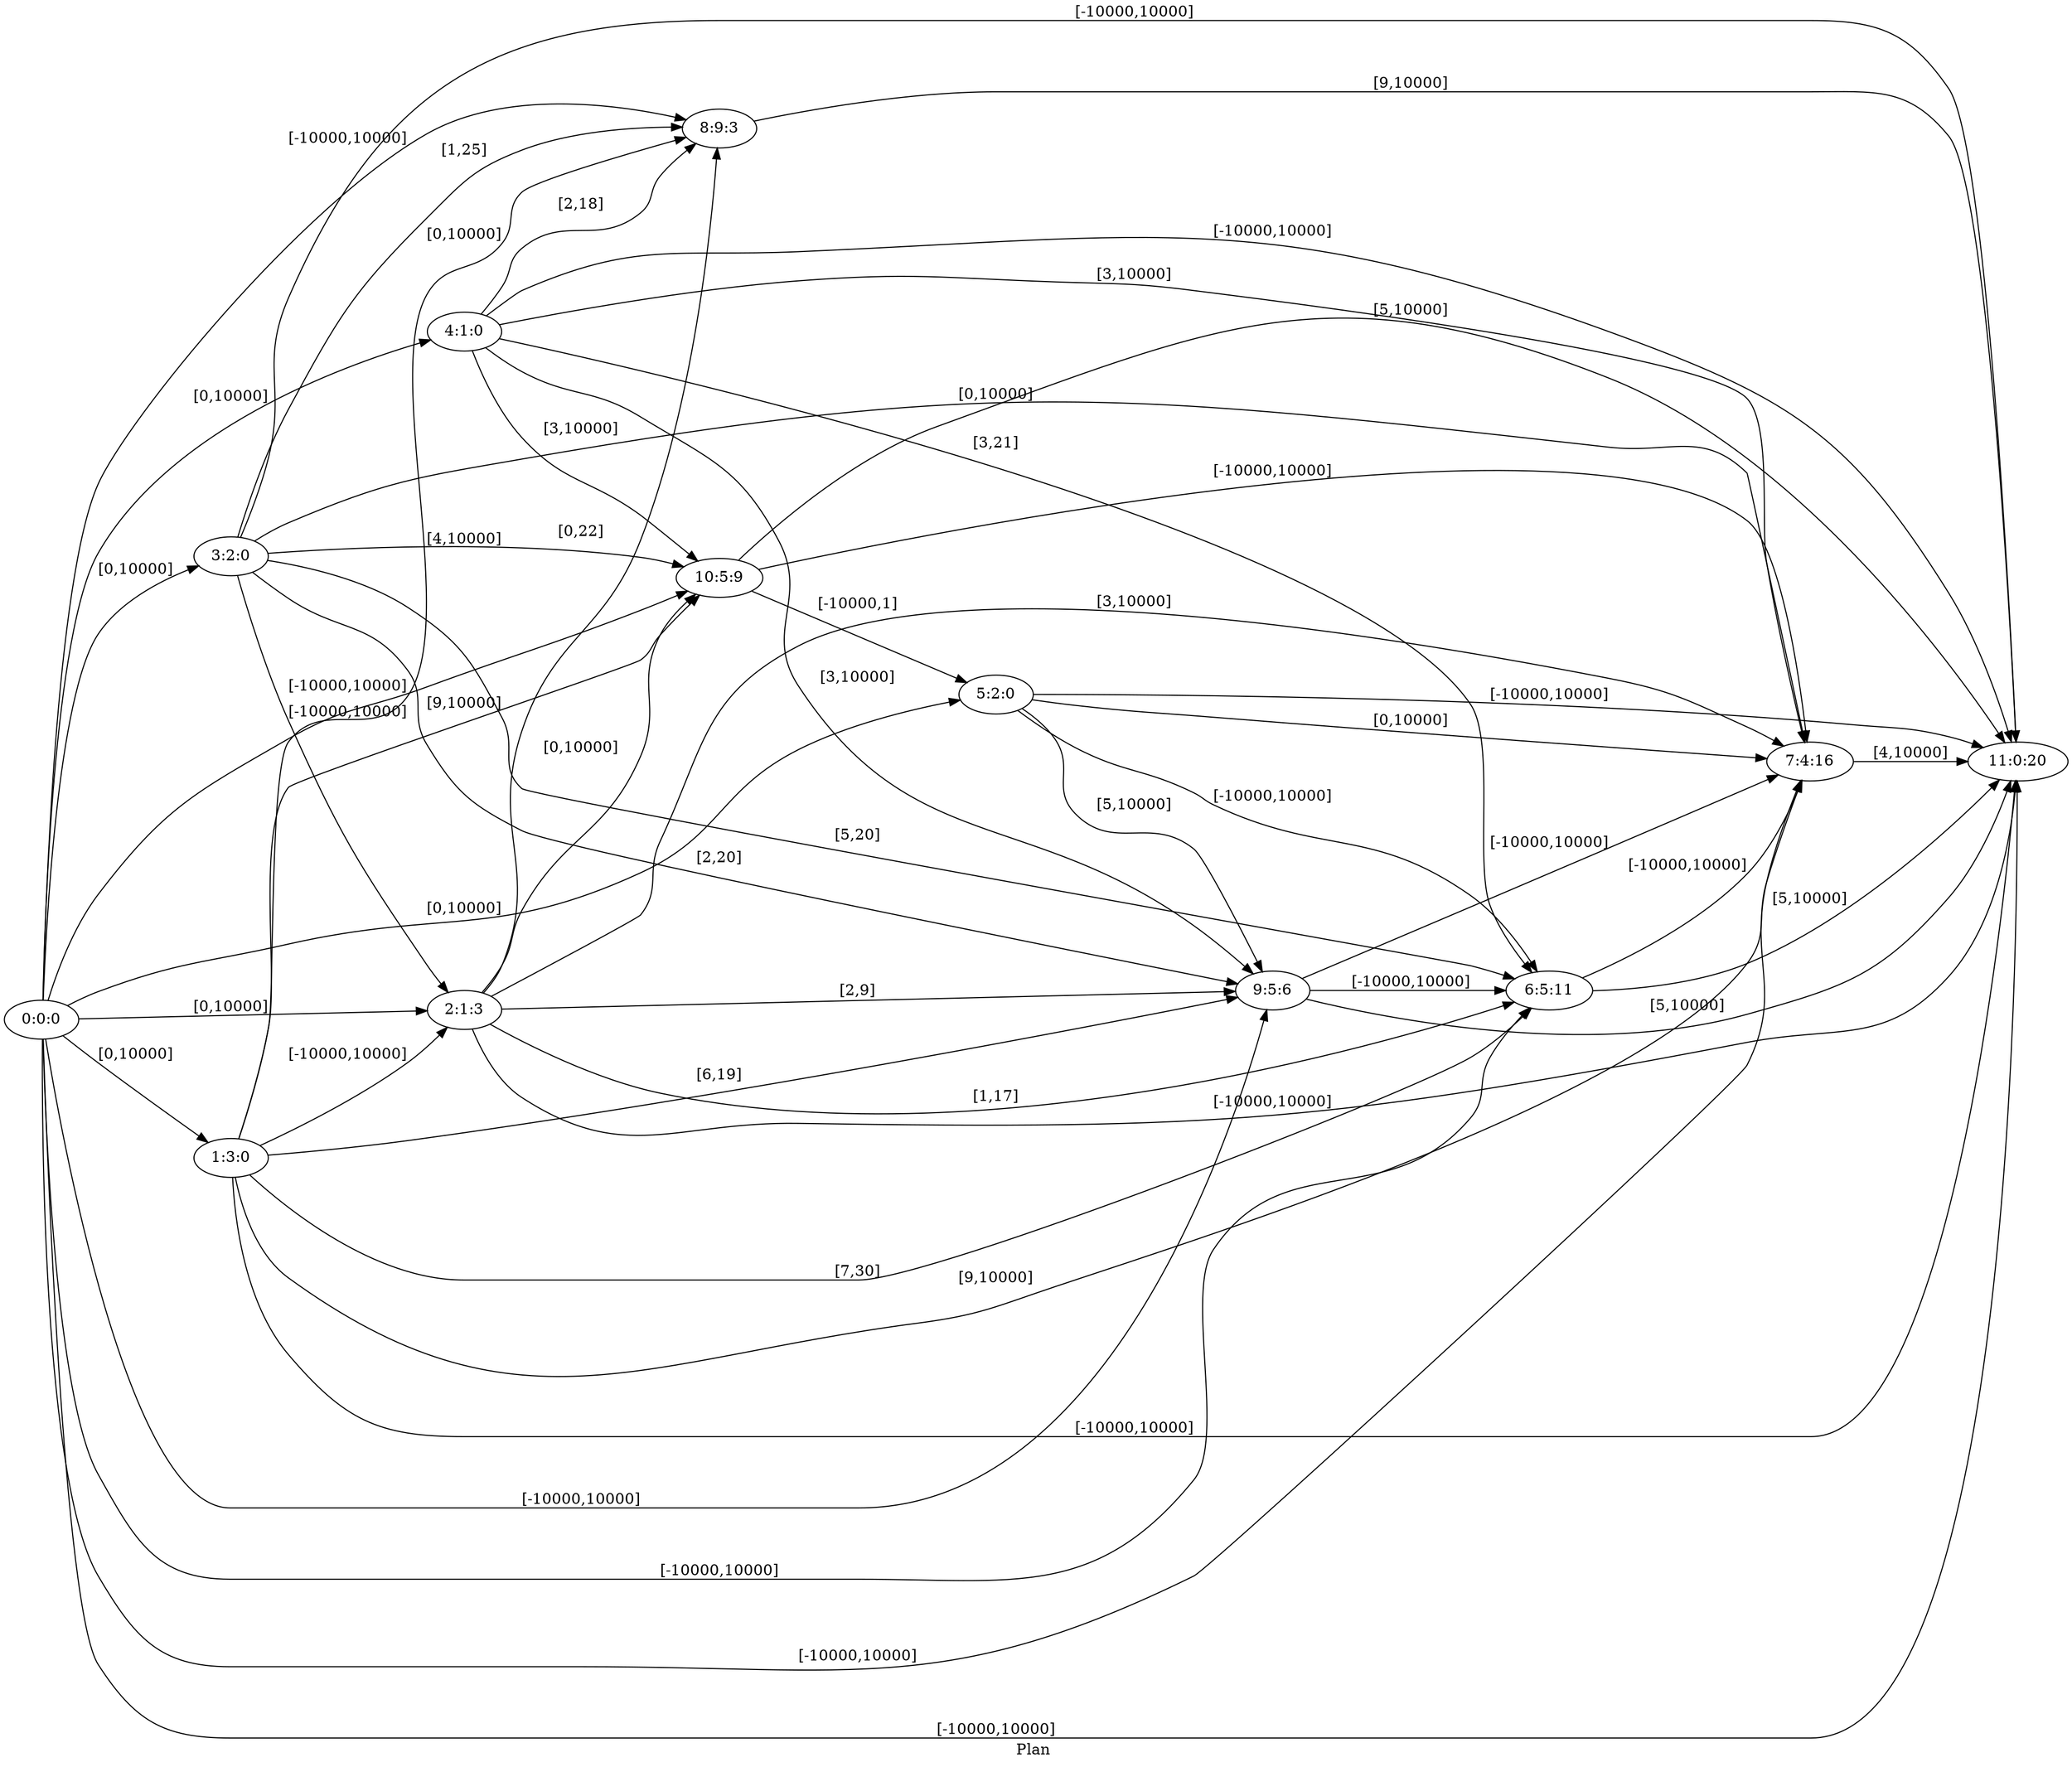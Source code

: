 digraph G {
 rankdir = LR;
 nodesep = .45; 
 size = 30;
label="Plan ";
 fldt = 0.645705;
"0:0:0"->"1:3:0"[ label = "[0,10000]"];
"0:0:0"->"2:1:3"[ label = "[0,10000]"];
"0:0:0"->"3:2:0"[ label = "[0,10000]"];
"0:0:0"->"4:1:0"[ label = "[0,10000]"];
"0:0:0"->"5:2:0"[ label = "[0,10000]"];
"0:0:0"->"6:5:11"[ label = "[-10000,10000]"];
"0:0:0"->"7:4:16"[ label = "[-10000,10000]"];
"0:0:0"->"8:9:3"[ label = "[-10000,10000]"];
"0:0:0"->"9:5:6"[ label = "[-10000,10000]"];
"0:0:0"->"10:5:9"[ label = "[-10000,10000]"];
"0:0:0"->"11:0:20"[ label = "[-10000,10000]"];
"1:3:0"->"2:1:3"[ label = "[-10000,10000]"];
"1:3:0"->"6:5:11"[ label = "[7,30]"];
"1:3:0"->"7:4:16"[ label = "[9,10000]"];
"1:3:0"->"8:9:3"[ label = "[0,10000]"];
"1:3:0"->"9:5:6"[ label = "[6,19]"];
"1:3:0"->"10:5:9"[ label = "[9,10000]"];
"1:3:0"->"11:0:20"[ label = "[-10000,10000]"];
"2:1:3"->"6:5:11"[ label = "[1,17]"];
"2:1:3"->"7:4:16"[ label = "[3,10000]"];
"2:1:3"->"8:9:3"[ label = "[0,22]"];
"2:1:3"->"9:5:6"[ label = "[2,9]"];
"2:1:3"->"10:5:9"[ label = "[0,10000]"];
"2:1:3"->"11:0:20"[ label = "[-10000,10000]"];
"3:2:0"->"2:1:3"[ label = "[-10000,10000]"];
"3:2:0"->"6:5:11"[ label = "[5,20]"];
"3:2:0"->"7:4:16"[ label = "[0,10000]"];
"3:2:0"->"8:9:3"[ label = "[1,25]"];
"3:2:0"->"9:5:6"[ label = "[2,20]"];
"3:2:0"->"10:5:9"[ label = "[4,10000]"];
"3:2:0"->"11:0:20"[ label = "[-10000,10000]"];
"4:1:0"->"6:5:11"[ label = "[3,21]"];
"4:1:0"->"7:4:16"[ label = "[3,10000]"];
"4:1:0"->"8:9:3"[ label = "[2,18]"];
"4:1:0"->"9:5:6"[ label = "[3,10000]"];
"4:1:0"->"10:5:9"[ label = "[3,10000]"];
"4:1:0"->"11:0:20"[ label = "[-10000,10000]"];
"5:2:0"->"6:5:11"[ label = "[-10000,10000]"];
"5:2:0"->"7:4:16"[ label = "[0,10000]"];
"5:2:0"->"9:5:6"[ label = "[5,10000]"];
"5:2:0"->"11:0:20"[ label = "[-10000,10000]"];
"6:5:11"->"7:4:16"[ label = "[-10000,10000]"];
"6:5:11"->"11:0:20"[ label = "[5,10000]"];
"7:4:16"->"11:0:20"[ label = "[4,10000]"];
"8:9:3"->"11:0:20"[ label = "[9,10000]"];
"9:5:6"->"6:5:11"[ label = "[-10000,10000]"];
"9:5:6"->"7:4:16"[ label = "[-10000,10000]"];
"9:5:6"->"11:0:20"[ label = "[5,10000]"];
"10:5:9"->"5:2:0"[ label = "[-10000,1]"];
"10:5:9"->"7:4:16"[ label = "[-10000,10000]"];
"10:5:9"->"11:0:20"[ label = "[5,10000]"];
}

